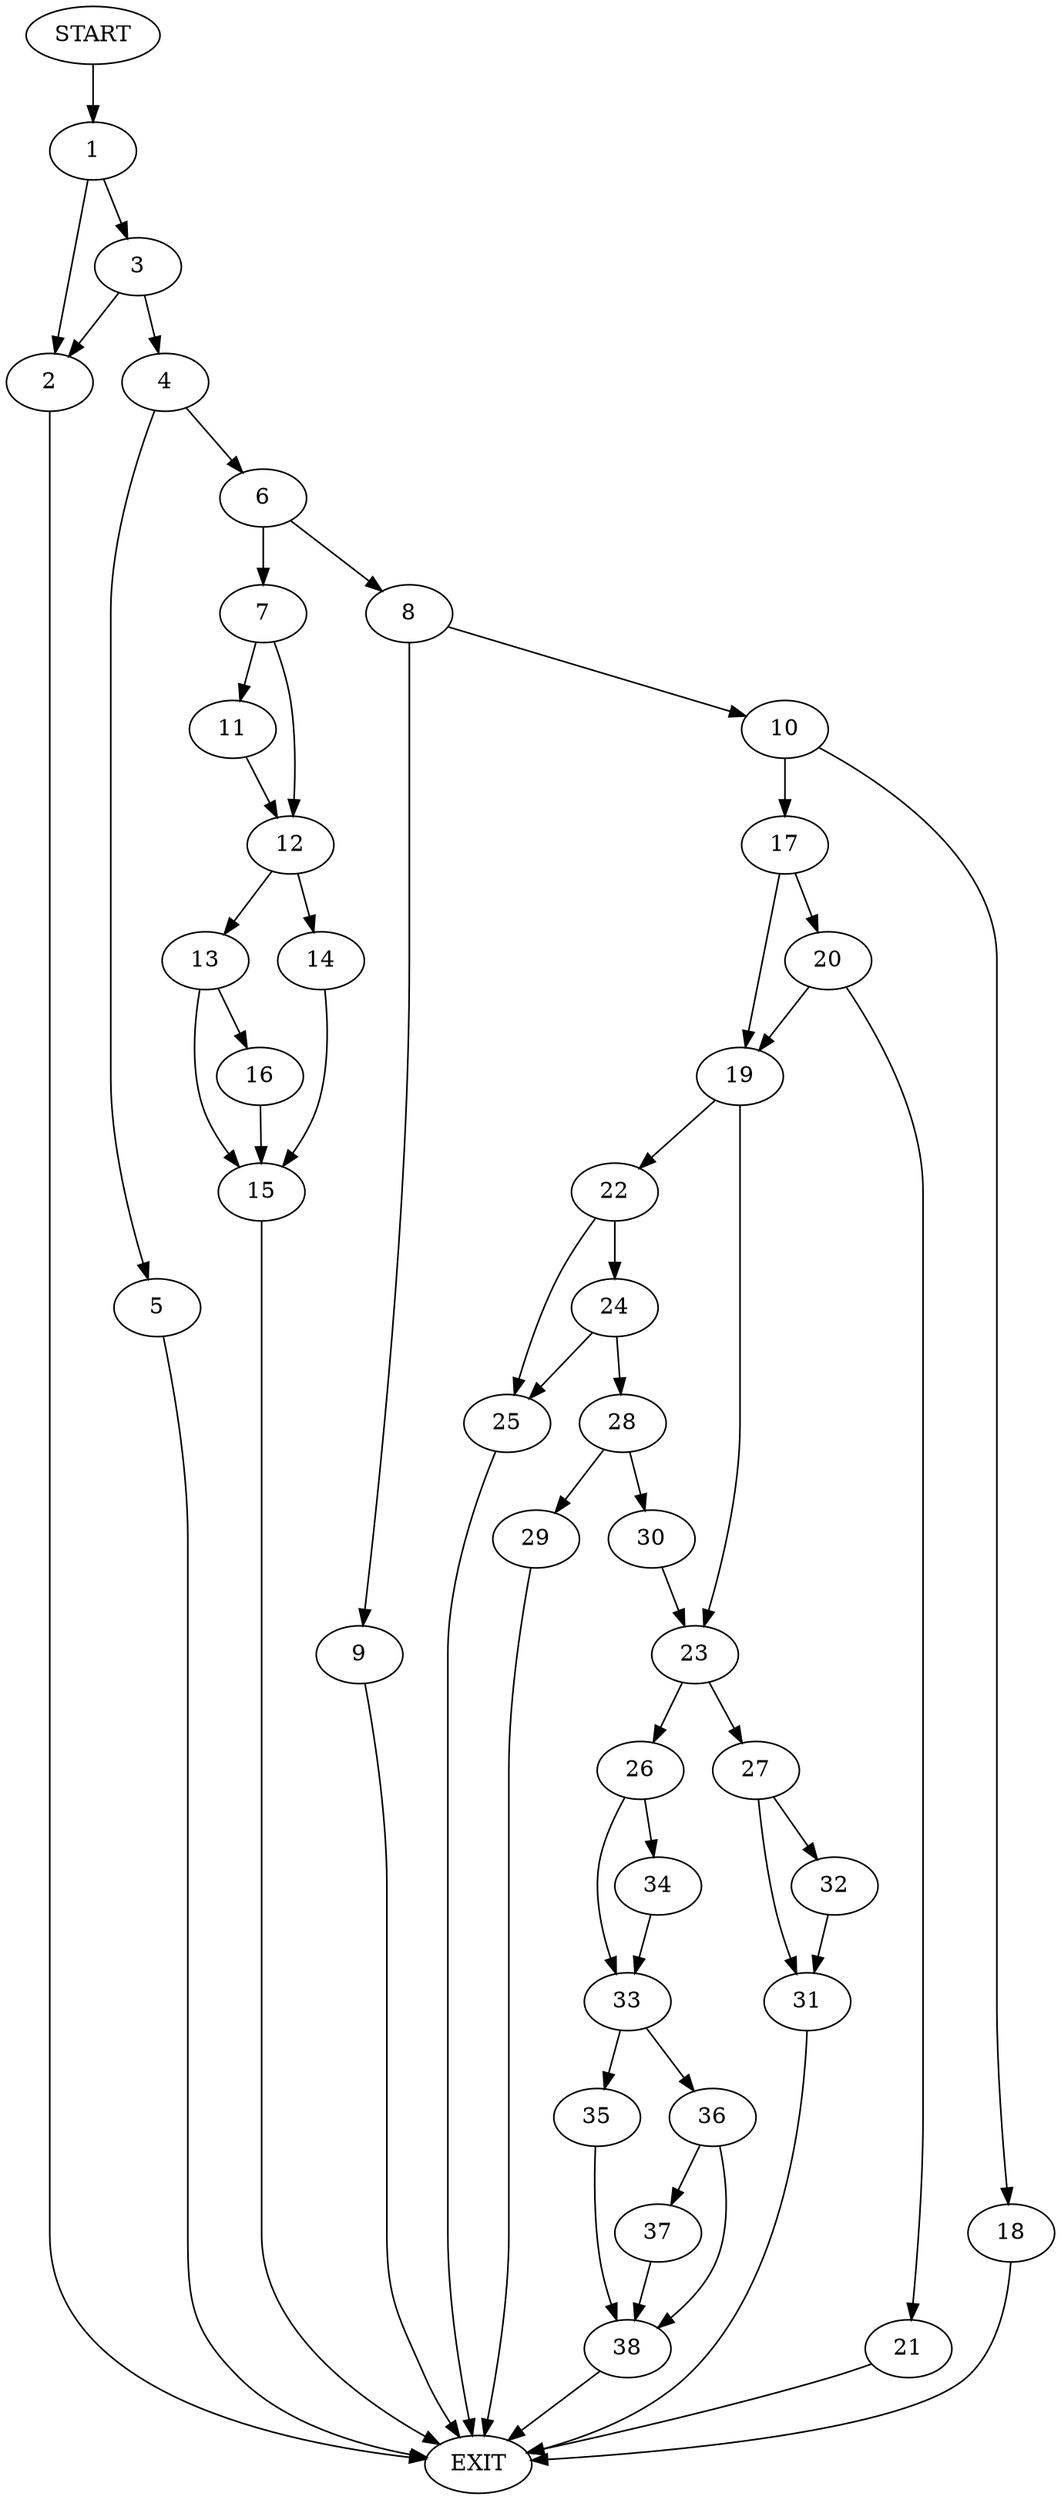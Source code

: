 digraph {
0 [label="START"]
39 [label="EXIT"]
0 -> 1
1 -> 2
1 -> 3
3 -> 4
3 -> 2
2 -> 39
4 -> 5
4 -> 6
6 -> 7
6 -> 8
5 -> 39
8 -> 9
8 -> 10
7 -> 11
7 -> 12
11 -> 12
12 -> 13
12 -> 14
14 -> 15
13 -> 16
13 -> 15
15 -> 39
16 -> 15
10 -> 17
10 -> 18
9 -> 39
17 -> 19
17 -> 20
18 -> 39
20 -> 19
20 -> 21
19 -> 22
19 -> 23
21 -> 39
22 -> 24
22 -> 25
23 -> 26
23 -> 27
25 -> 39
24 -> 28
24 -> 25
28 -> 29
28 -> 30
30 -> 23
29 -> 39
27 -> 31
27 -> 32
26 -> 33
26 -> 34
32 -> 31
31 -> 39
34 -> 33
33 -> 35
33 -> 36
36 -> 37
36 -> 38
35 -> 38
38 -> 39
37 -> 38
}
